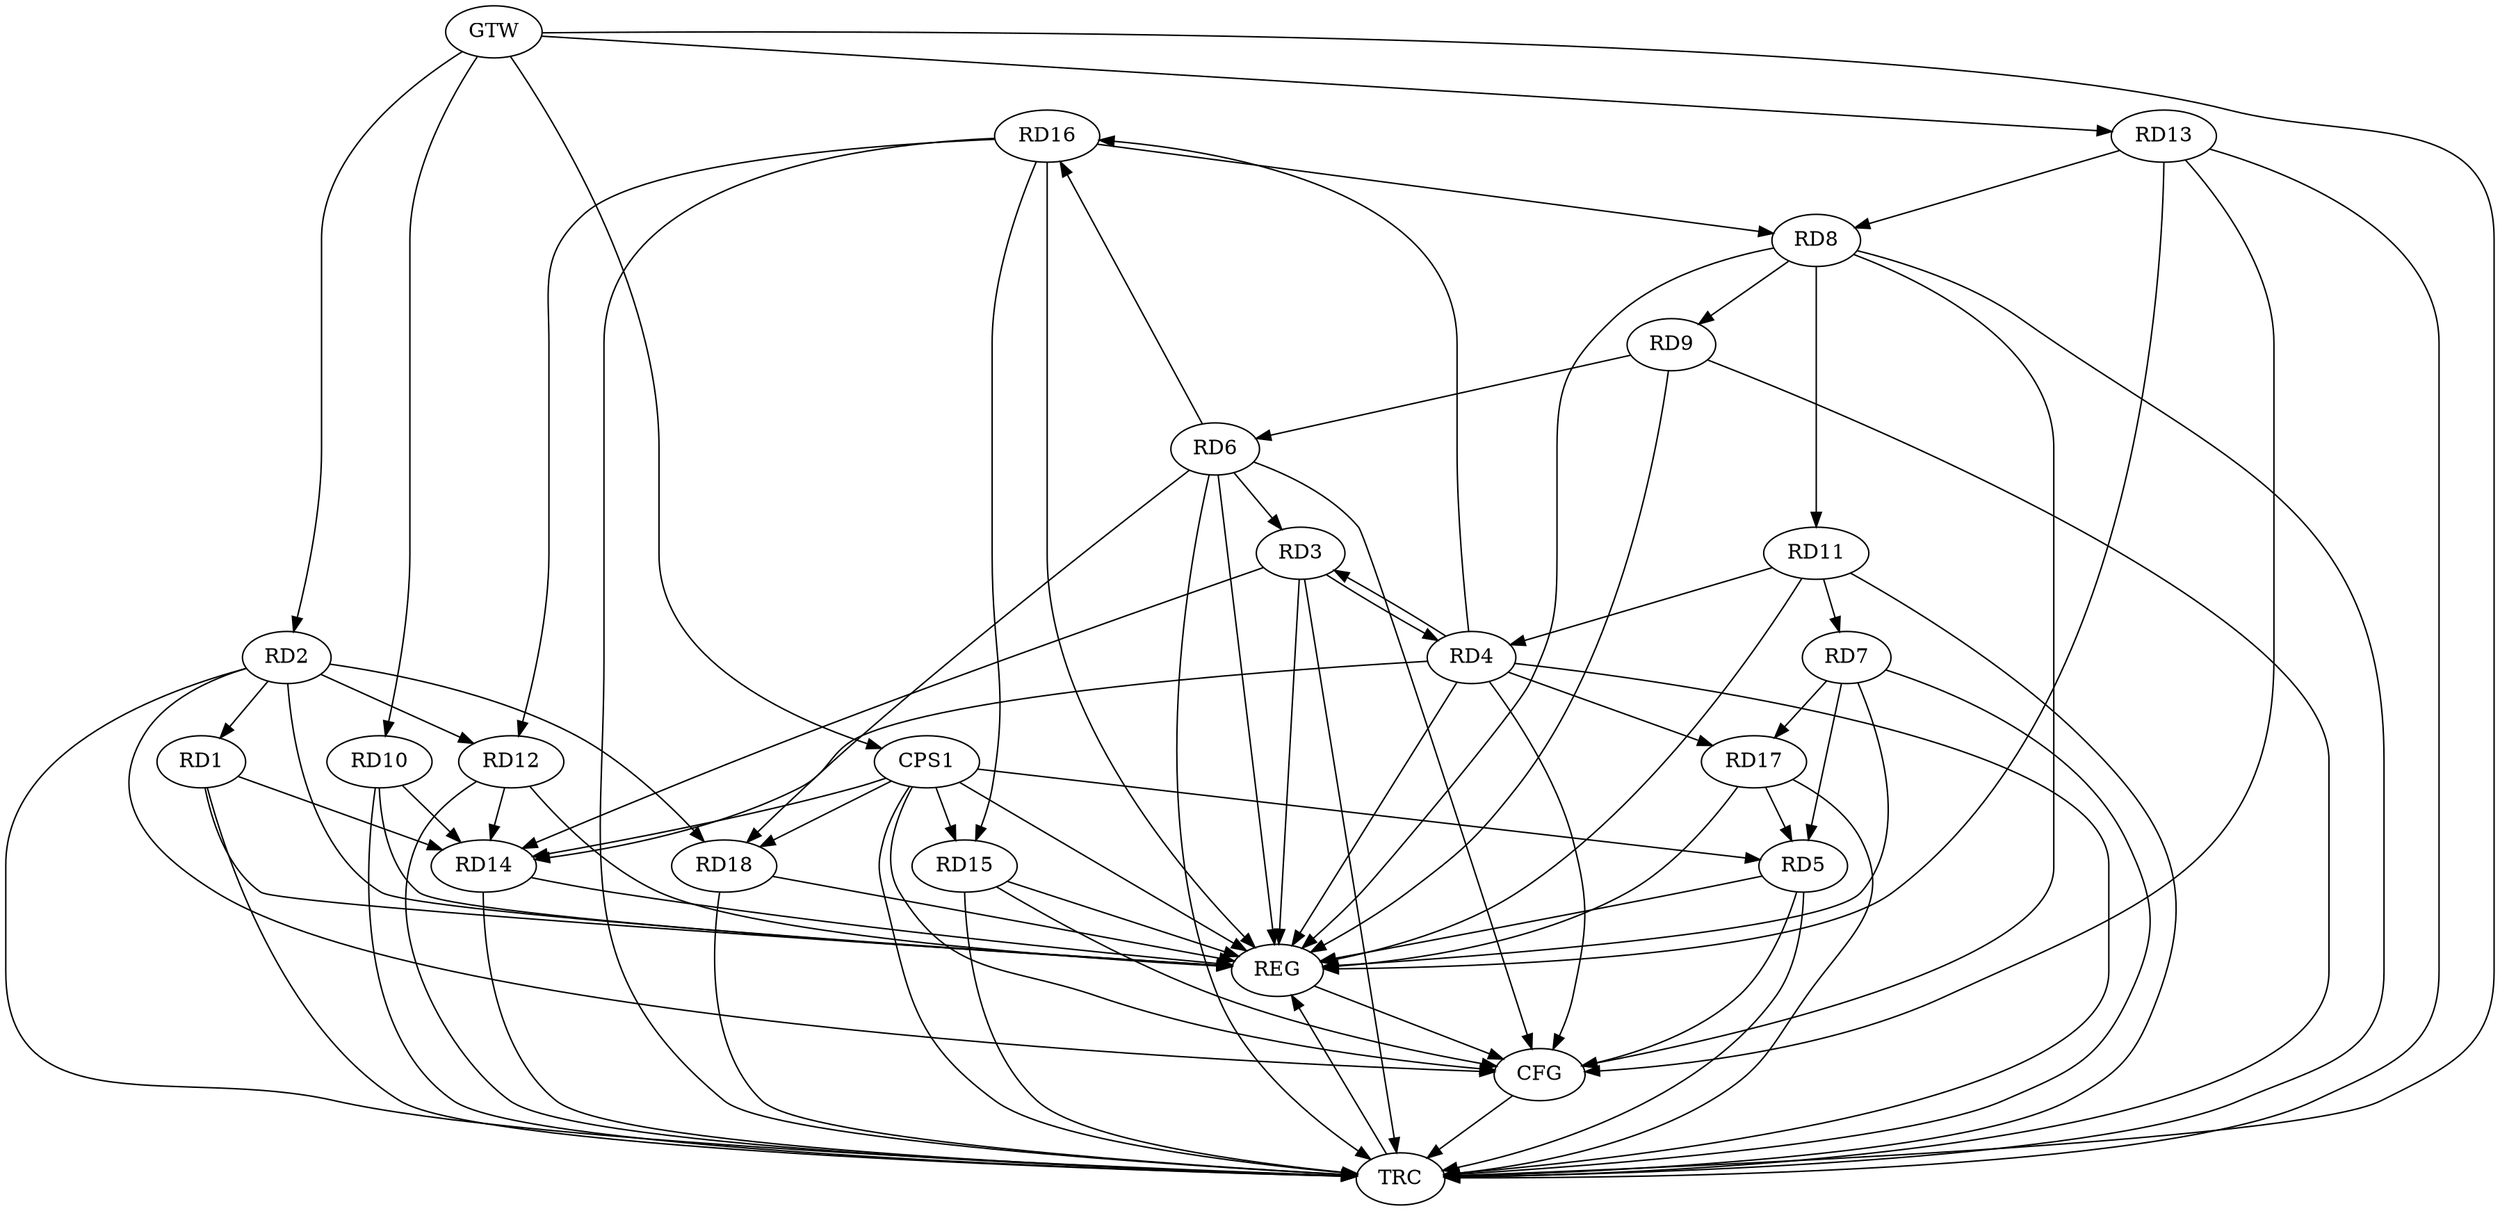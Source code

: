 strict digraph G {
  RD1 [ label="RD1" ];
  RD2 [ label="RD2" ];
  RD3 [ label="RD3" ];
  RD4 [ label="RD4" ];
  RD5 [ label="RD5" ];
  RD6 [ label="RD6" ];
  RD7 [ label="RD7" ];
  RD8 [ label="RD8" ];
  RD9 [ label="RD9" ];
  RD10 [ label="RD10" ];
  RD11 [ label="RD11" ];
  RD12 [ label="RD12" ];
  RD13 [ label="RD13" ];
  RD14 [ label="RD14" ];
  RD15 [ label="RD15" ];
  RD16 [ label="RD16" ];
  RD17 [ label="RD17" ];
  RD18 [ label="RD18" ];
  CPS1 [ label="CPS1" ];
  GTW [ label="GTW" ];
  REG [ label="REG" ];
  CFG [ label="CFG" ];
  TRC [ label="TRC" ];
  RD2 -> RD1;
  RD1 -> RD14;
  RD2 -> RD12;
  RD2 -> RD18;
  RD3 -> RD4;
  RD4 -> RD3;
  RD6 -> RD3;
  RD3 -> RD14;
  RD11 -> RD4;
  RD4 -> RD14;
  RD4 -> RD16;
  RD4 -> RD17;
  RD7 -> RD5;
  RD17 -> RD5;
  RD9 -> RD6;
  RD6 -> RD16;
  RD6 -> RD18;
  RD11 -> RD7;
  RD7 -> RD17;
  RD8 -> RD9;
  RD8 -> RD11;
  RD13 -> RD8;
  RD16 -> RD8;
  RD10 -> RD14;
  RD12 -> RD14;
  RD16 -> RD12;
  RD16 -> RD15;
  CPS1 -> RD5;
  CPS1 -> RD14;
  CPS1 -> RD15;
  CPS1 -> RD18;
  GTW -> RD2;
  GTW -> RD10;
  GTW -> RD13;
  GTW -> CPS1;
  RD1 -> REG;
  RD2 -> REG;
  RD3 -> REG;
  RD4 -> REG;
  RD5 -> REG;
  RD6 -> REG;
  RD7 -> REG;
  RD8 -> REG;
  RD9 -> REG;
  RD10 -> REG;
  RD11 -> REG;
  RD12 -> REG;
  RD13 -> REG;
  RD14 -> REG;
  RD15 -> REG;
  RD16 -> REG;
  RD17 -> REG;
  RD18 -> REG;
  CPS1 -> REG;
  RD6 -> CFG;
  RD8 -> CFG;
  CPS1 -> CFG;
  RD4 -> CFG;
  RD5 -> CFG;
  RD13 -> CFG;
  RD2 -> CFG;
  RD15 -> CFG;
  REG -> CFG;
  RD1 -> TRC;
  RD2 -> TRC;
  RD3 -> TRC;
  RD4 -> TRC;
  RD5 -> TRC;
  RD6 -> TRC;
  RD7 -> TRC;
  RD8 -> TRC;
  RD9 -> TRC;
  RD10 -> TRC;
  RD11 -> TRC;
  RD12 -> TRC;
  RD13 -> TRC;
  RD14 -> TRC;
  RD15 -> TRC;
  RD16 -> TRC;
  RD17 -> TRC;
  RD18 -> TRC;
  CPS1 -> TRC;
  GTW -> TRC;
  CFG -> TRC;
  TRC -> REG;
}
